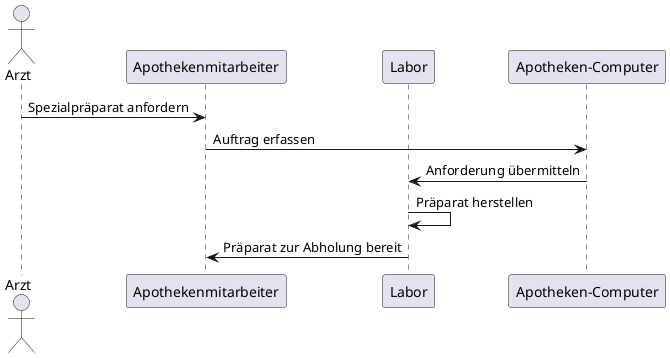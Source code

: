 @startuml
actor Arzt
participant Apothekenmitarbeiter
participant Labor
participant "Apotheken-Computer"

Arzt -> Apothekenmitarbeiter : Spezialpräparat anfordern
Apothekenmitarbeiter -> "Apotheken-Computer" : Auftrag erfassen
"Apotheken-Computer" -> Labor : Anforderung übermitteln
Labor -> Labor : Präparat herstellen
Labor -> Apothekenmitarbeiter : Präparat zur Abholung bereit
@enduml
